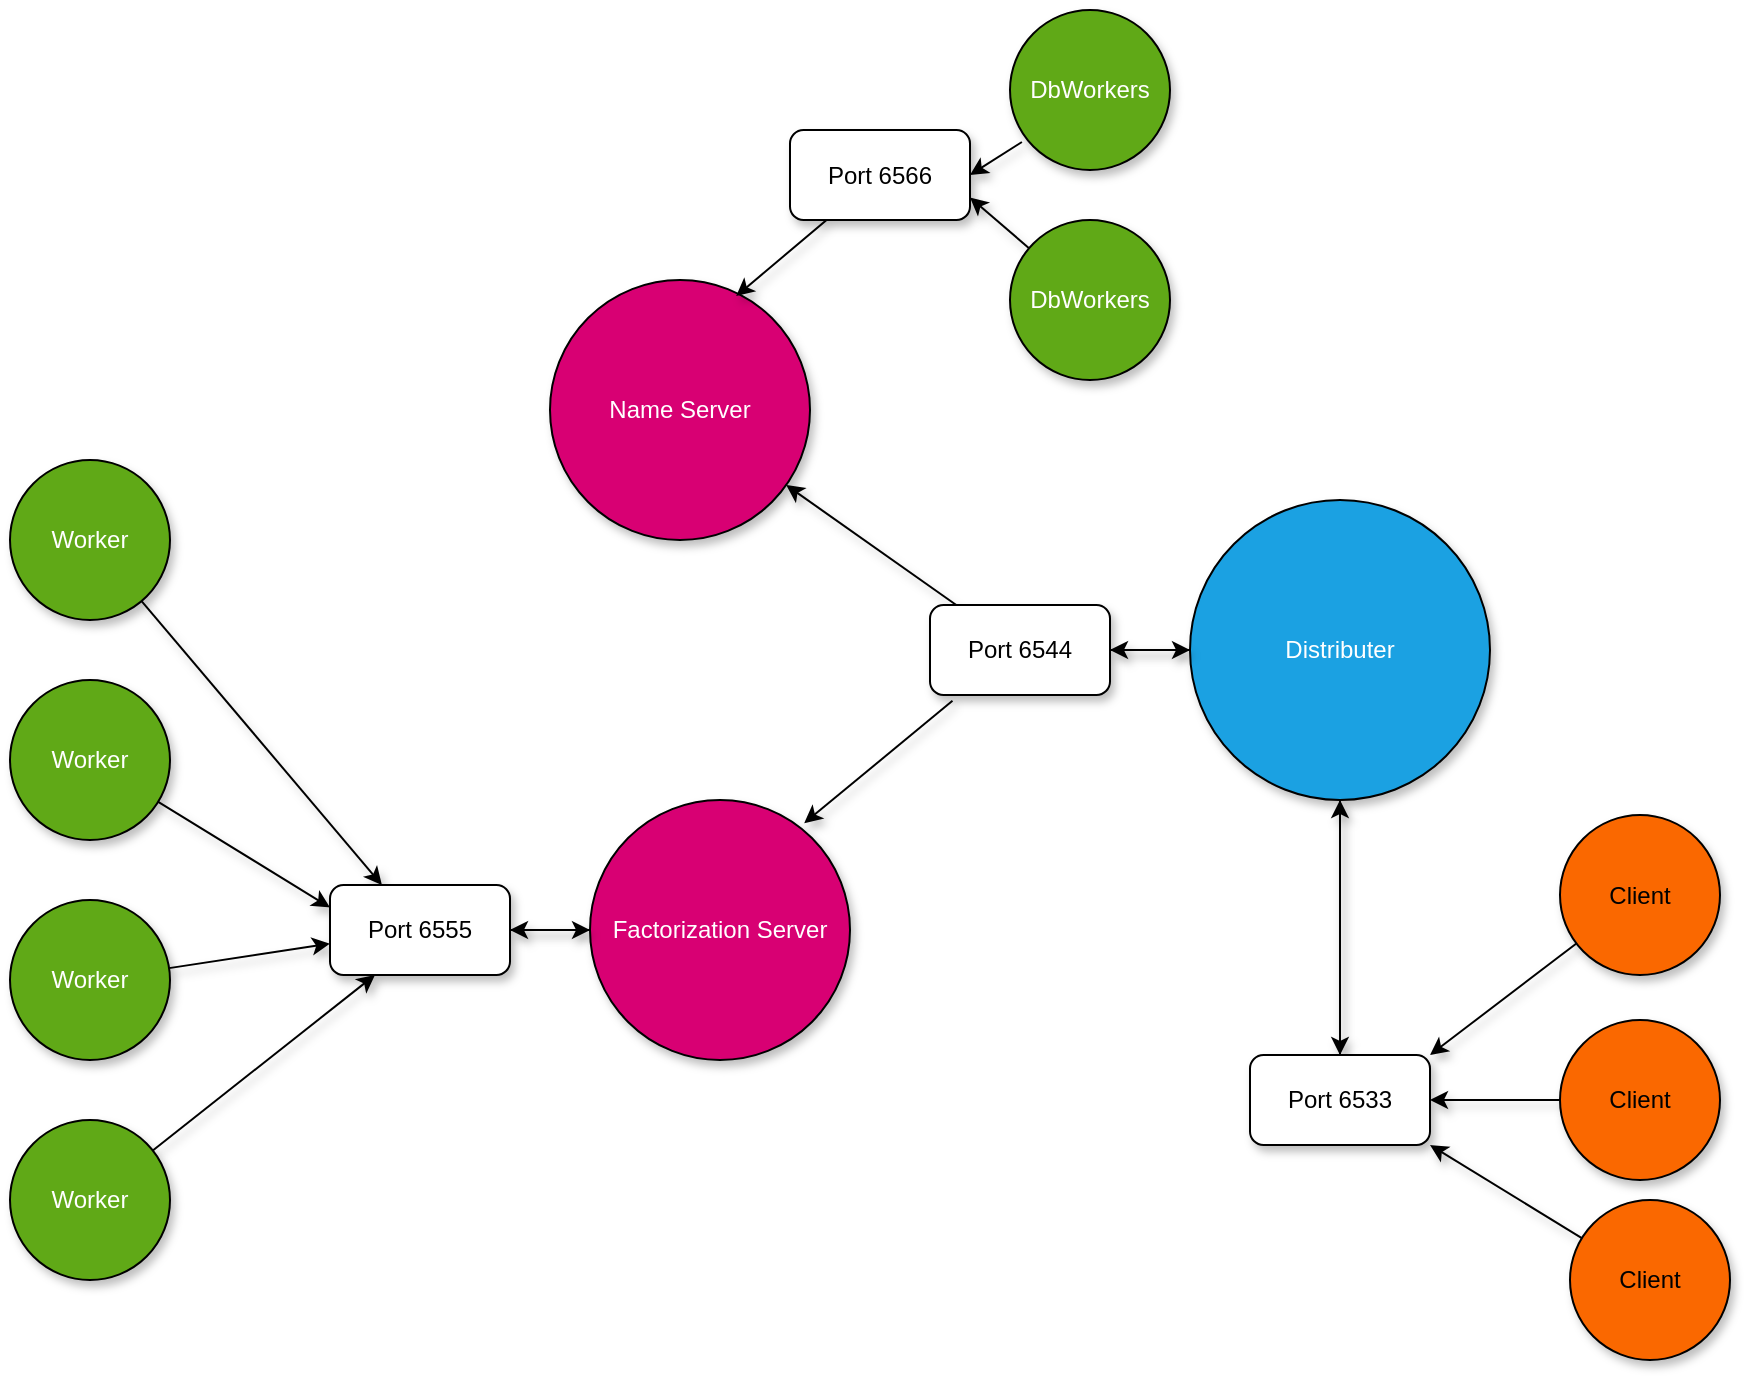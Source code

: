 <mxfile>
    <diagram id="-ScsbV3pL3rUvevXDq5g" name="Page-1">
        <mxGraphModel dx="1040" dy="790" grid="1" gridSize="10" guides="1" tooltips="1" connect="1" arrows="1" fold="1" page="1" pageScale="1" pageWidth="1169" pageHeight="1654" background="none" math="0" shadow="0">
            <root>
                <mxCell id="0"/>
                <mxCell id="1" parent="0"/>
                <mxCell id="10" style="edgeStyle=none;html=1;sketch=0;shadow=1;strokeColor=default;" edge="1" parent="1" source="2" target="12">
                    <mxGeometry relative="1" as="geometry">
                        <mxPoint x="310" y="485" as="targetPoint"/>
                    </mxGeometry>
                </mxCell>
                <mxCell id="2" value="Worker" style="ellipse;whiteSpace=wrap;html=1;aspect=fixed;sketch=0;shadow=1;strokeColor=default;fillColor=#60a917;fontColor=#ffffff;" vertex="1" parent="1">
                    <mxGeometry x="70" y="295" width="80" height="80" as="geometry"/>
                </mxCell>
                <mxCell id="11" style="edgeStyle=none;html=1;entryX=0;entryY=0.25;entryDx=0;entryDy=0;sketch=0;shadow=1;strokeColor=default;" edge="1" parent="1" source="4" target="12">
                    <mxGeometry relative="1" as="geometry">
                        <mxPoint x="290" y="495" as="targetPoint"/>
                    </mxGeometry>
                </mxCell>
                <mxCell id="4" value="&lt;span&gt;Worker&lt;/span&gt;" style="ellipse;whiteSpace=wrap;html=1;aspect=fixed;sketch=0;shadow=1;strokeColor=default;fillColor=#60a917;fontColor=#ffffff;" vertex="1" parent="1">
                    <mxGeometry x="70" y="405" width="80" height="80" as="geometry"/>
                </mxCell>
                <mxCell id="16" style="edgeStyle=none;html=1;entryX=0.25;entryY=1;entryDx=0;entryDy=0;sketch=0;shadow=1;strokeColor=default;" edge="1" parent="1" source="6" target="12">
                    <mxGeometry relative="1" as="geometry"/>
                </mxCell>
                <mxCell id="6" value="&lt;span&gt;Worker&lt;/span&gt;" style="ellipse;whiteSpace=wrap;html=1;aspect=fixed;sketch=0;shadow=1;strokeColor=default;fillColor=#60a917;fontColor=#ffffff;" vertex="1" parent="1">
                    <mxGeometry x="70" y="625" width="80" height="80" as="geometry"/>
                </mxCell>
                <mxCell id="14" style="edgeStyle=none;html=1;sketch=0;shadow=1;strokeColor=default;" edge="1" parent="1" source="7" target="12">
                    <mxGeometry relative="1" as="geometry"/>
                </mxCell>
                <mxCell id="7" value="&lt;span&gt;Worker&lt;/span&gt;" style="ellipse;whiteSpace=wrap;html=1;aspect=fixed;sketch=0;shadow=1;strokeColor=default;fillColor=#60a917;fontColor=#ffffff;" vertex="1" parent="1">
                    <mxGeometry x="70" y="515" width="80" height="80" as="geometry"/>
                </mxCell>
                <mxCell id="18" style="edgeStyle=none;html=1;exitX=0;exitY=0.5;exitDx=0;exitDy=0;entryX=1;entryY=0.5;entryDx=0;entryDy=0;sketch=0;shadow=1;strokeColor=default;" edge="1" parent="1" source="8" target="12">
                    <mxGeometry relative="1" as="geometry"/>
                </mxCell>
                <mxCell id="8" value="Factorization Server" style="ellipse;whiteSpace=wrap;html=1;aspect=fixed;sketch=0;shadow=1;strokeColor=default;fillColor=#d80073;fontColor=#ffffff;" vertex="1" parent="1">
                    <mxGeometry x="360" y="465" width="130" height="130" as="geometry"/>
                </mxCell>
                <mxCell id="13" style="edgeStyle=none;html=1;entryX=0;entryY=0.5;entryDx=0;entryDy=0;sketch=0;shadow=1;strokeColor=default;" edge="1" parent="1" source="12" target="8">
                    <mxGeometry relative="1" as="geometry"/>
                </mxCell>
                <mxCell id="12" value="Port 6555" style="rounded=1;whiteSpace=wrap;html=1;sketch=0;shadow=1;strokeColor=default;" vertex="1" parent="1">
                    <mxGeometry x="230" y="507.5" width="90" height="45" as="geometry"/>
                </mxCell>
                <mxCell id="19" style="edgeStyle=none;html=1;exitX=0.125;exitY=1.065;exitDx=0;exitDy=0;entryX=0.824;entryY=0.089;entryDx=0;entryDy=0;startArrow=none;exitPerimeter=0;entryPerimeter=0;sketch=0;shadow=1;strokeColor=default;" edge="1" parent="1" source="29" target="8">
                    <mxGeometry relative="1" as="geometry"/>
                </mxCell>
                <mxCell id="25" style="edgeStyle=none;html=1;sketch=0;shadow=1;strokeColor=default;" edge="1" parent="1" source="17" target="23">
                    <mxGeometry relative="1" as="geometry"/>
                </mxCell>
                <mxCell id="31" style="edgeStyle=none;html=1;sketch=0;shadow=1;strokeColor=default;" edge="1" parent="1" source="17">
                    <mxGeometry relative="1" as="geometry">
                        <mxPoint x="620" y="390" as="targetPoint"/>
                    </mxGeometry>
                </mxCell>
                <mxCell id="17" value="Distributer" style="ellipse;whiteSpace=wrap;html=1;aspect=fixed;sketch=0;shadow=1;strokeColor=default;fillColor=#1ba1e2;fontColor=#ffffff;" vertex="1" parent="1">
                    <mxGeometry x="660" y="315" width="150" height="150" as="geometry"/>
                </mxCell>
                <mxCell id="26" style="edgeStyle=none;html=1;entryX=1;entryY=0;entryDx=0;entryDy=0;sketch=0;shadow=1;strokeColor=default;" edge="1" parent="1" source="20" target="23">
                    <mxGeometry relative="1" as="geometry">
                        <mxPoint x="815" y="592.5" as="targetPoint"/>
                    </mxGeometry>
                </mxCell>
                <mxCell id="20" value="Client" style="ellipse;whiteSpace=wrap;html=1;aspect=fixed;sketch=0;shadow=1;strokeColor=default;fillColor=#fa6800;fontColor=#000000;" vertex="1" parent="1">
                    <mxGeometry x="845" y="472.5" width="80" height="80" as="geometry"/>
                </mxCell>
                <mxCell id="34" style="edgeStyle=none;html=1;entryX=1;entryY=0.5;entryDx=0;entryDy=0;sketch=0;shadow=1;strokeColor=default;" edge="1" parent="1" source="21" target="23">
                    <mxGeometry relative="1" as="geometry"/>
                </mxCell>
                <mxCell id="21" value="&lt;span&gt;Client&lt;/span&gt;" style="ellipse;whiteSpace=wrap;html=1;aspect=fixed;sketch=0;shadow=1;strokeColor=default;fillColor=#fa6800;fontColor=#000000;" vertex="1" parent="1">
                    <mxGeometry x="845" y="575" width="80" height="80" as="geometry"/>
                </mxCell>
                <mxCell id="35" style="edgeStyle=none;html=1;entryX=1;entryY=1;entryDx=0;entryDy=0;sketch=0;shadow=1;strokeColor=default;" edge="1" parent="1" source="22" target="23">
                    <mxGeometry relative="1" as="geometry"/>
                </mxCell>
                <mxCell id="22" value="&lt;span&gt;Client&lt;/span&gt;" style="ellipse;whiteSpace=wrap;html=1;aspect=fixed;sketch=0;shadow=1;strokeColor=default;fillColor=#fa6800;fontColor=#000000;" vertex="1" parent="1">
                    <mxGeometry x="850" y="665" width="80" height="80" as="geometry"/>
                </mxCell>
                <mxCell id="24" style="edgeStyle=none;html=1;sketch=0;shadow=1;strokeColor=default;" edge="1" parent="1" source="23" target="17">
                    <mxGeometry relative="1" as="geometry"/>
                </mxCell>
                <mxCell id="23" value="Port 6533" style="rounded=1;whiteSpace=wrap;html=1;sketch=0;shadow=1;strokeColor=default;" vertex="1" parent="1">
                    <mxGeometry x="690" y="592.5" width="90" height="45" as="geometry"/>
                </mxCell>
                <mxCell id="33" style="edgeStyle=none;html=1;sketch=0;shadow=1;strokeColor=default;" edge="1" parent="1" source="29" target="17">
                    <mxGeometry relative="1" as="geometry"/>
                </mxCell>
                <mxCell id="44" style="edgeStyle=none;html=1;sketch=0;shadow=1;strokeColor=default;" edge="1" parent="1" source="29" target="36">
                    <mxGeometry relative="1" as="geometry"/>
                </mxCell>
                <mxCell id="29" value="Port 6544" style="rounded=1;whiteSpace=wrap;html=1;sketch=0;shadow=1;strokeColor=default;" vertex="1" parent="1">
                    <mxGeometry x="530" y="367.5" width="90" height="45" as="geometry"/>
                </mxCell>
                <mxCell id="36" value="Name Server" style="ellipse;whiteSpace=wrap;html=1;aspect=fixed;sketch=0;shadow=1;strokeColor=default;fillColor=#d80073;fontColor=#ffffff;" vertex="1" parent="1">
                    <mxGeometry x="340" y="205" width="130" height="130" as="geometry"/>
                </mxCell>
                <mxCell id="40" style="edgeStyle=none;html=1;entryX=1;entryY=0.5;entryDx=0;entryDy=0;sketch=0;shadow=1;strokeColor=default;" edge="1" parent="1" target="39">
                    <mxGeometry relative="1" as="geometry">
                        <mxPoint x="575.953" y="135.996" as="sourcePoint"/>
                    </mxGeometry>
                </mxCell>
                <mxCell id="41" style="edgeStyle=none;html=1;entryX=1;entryY=0.75;entryDx=0;entryDy=0;sketch=0;shadow=1;strokeColor=default;" edge="1" parent="1" source="38" target="39">
                    <mxGeometry relative="1" as="geometry"/>
                </mxCell>
                <mxCell id="38" value="DbWorkers" style="ellipse;whiteSpace=wrap;html=1;aspect=fixed;sketch=0;shadow=1;strokeColor=default;fillColor=#60a917;fontColor=#ffffff;" vertex="1" parent="1">
                    <mxGeometry x="570" y="175" width="80" height="80" as="geometry"/>
                </mxCell>
                <mxCell id="42" style="edgeStyle=none;html=1;entryX=0.716;entryY=0.062;entryDx=0;entryDy=0;entryPerimeter=0;sketch=0;shadow=1;strokeColor=default;" edge="1" parent="1" source="39" target="36">
                    <mxGeometry relative="1" as="geometry"/>
                </mxCell>
                <mxCell id="39" value="Port 6566" style="rounded=1;whiteSpace=wrap;html=1;sketch=0;shadow=1;strokeColor=default;" vertex="1" parent="1">
                    <mxGeometry x="460" y="130" width="90" height="45" as="geometry"/>
                </mxCell>
                <mxCell id="45" value="DbWorkers" style="ellipse;whiteSpace=wrap;html=1;aspect=fixed;sketch=0;shadow=1;strokeColor=default;fillColor=#60a917;fontColor=#ffffff;" vertex="1" parent="1">
                    <mxGeometry x="570" y="70" width="80" height="80" as="geometry"/>
                </mxCell>
            </root>
        </mxGraphModel>
    </diagram>
</mxfile>